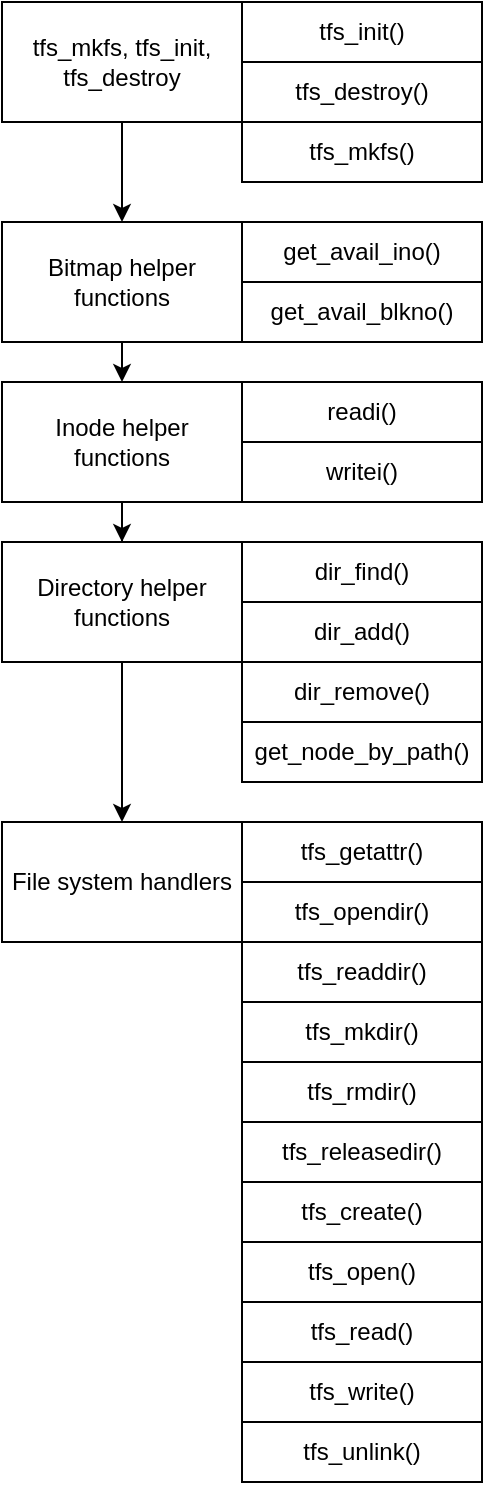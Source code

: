 <mxfile>
    <diagram id="OXVlFemsFscIXyeCUECc" name="Page-1">
        <mxGraphModel dx="438" dy="681" grid="1" gridSize="10" guides="1" tooltips="1" connect="1" arrows="1" fold="1" page="1" pageScale="1" pageWidth="850" pageHeight="1100" math="0" shadow="0">
            <root>
                <mxCell id="0"/>
                <mxCell id="1" parent="0"/>
                <mxCell id="6" style="edgeStyle=orthogonalEdgeStyle;rounded=0;orthogonalLoop=1;jettySize=auto;html=1;entryX=0.5;entryY=0;entryDx=0;entryDy=0;" edge="1" parent="1" source="4" target="5">
                    <mxGeometry relative="1" as="geometry"/>
                </mxCell>
                <mxCell id="4" value="tfs_mkfs, tfs_init, tfs_destroy" style="whiteSpace=wrap;html=1;" vertex="1" parent="1">
                    <mxGeometry x="140" y="40" width="120" height="60" as="geometry"/>
                </mxCell>
                <mxCell id="50" style="edgeStyle=orthogonalEdgeStyle;rounded=0;orthogonalLoop=1;jettySize=auto;html=1;exitX=0.5;exitY=1;exitDx=0;exitDy=0;entryX=0.5;entryY=0;entryDx=0;entryDy=0;" edge="1" parent="1" source="5" target="11">
                    <mxGeometry relative="1" as="geometry"/>
                </mxCell>
                <mxCell id="5" value="Bitmap helper functions" style="whiteSpace=wrap;html=1;" vertex="1" parent="1">
                    <mxGeometry x="140" y="150" width="120" height="60" as="geometry"/>
                </mxCell>
                <mxCell id="9" style="edgeStyle=orthogonalEdgeStyle;rounded=0;orthogonalLoop=1;jettySize=auto;html=1;exitX=0.5;exitY=1;exitDx=0;exitDy=0;entryX=0.5;entryY=0;entryDx=0;entryDy=0;" edge="1" parent="1" source="7" target="8">
                    <mxGeometry relative="1" as="geometry"/>
                </mxCell>
                <mxCell id="7" value="Directory helper functions" style="whiteSpace=wrap;html=1;" vertex="1" parent="1">
                    <mxGeometry x="140" y="310" width="120" height="60" as="geometry"/>
                </mxCell>
                <mxCell id="8" value="File system handlers" style="whiteSpace=wrap;html=1;" vertex="1" parent="1">
                    <mxGeometry x="140" y="450" width="120" height="60" as="geometry"/>
                </mxCell>
                <mxCell id="13" style="edgeStyle=orthogonalEdgeStyle;rounded=0;orthogonalLoop=1;jettySize=auto;html=1;exitX=0.5;exitY=1;exitDx=0;exitDy=0;" edge="1" parent="1" source="11" target="7">
                    <mxGeometry relative="1" as="geometry"/>
                </mxCell>
                <mxCell id="19" value="tfs_init()" style="whiteSpace=wrap;html=1;" vertex="1" parent="1">
                    <mxGeometry x="260" y="40" width="120" height="30" as="geometry"/>
                </mxCell>
                <mxCell id="20" value="tfs_destroy()" style="whiteSpace=wrap;html=1;" vertex="1" parent="1">
                    <mxGeometry x="260" y="70" width="120" height="30" as="geometry"/>
                </mxCell>
                <mxCell id="21" value="tfs_getattr()" style="whiteSpace=wrap;html=1;" vertex="1" parent="1">
                    <mxGeometry x="260" y="450" width="120" height="30" as="geometry"/>
                </mxCell>
                <mxCell id="22" value="tfs_opendir()" style="whiteSpace=wrap;html=1;" vertex="1" parent="1">
                    <mxGeometry x="260" y="480" width="120" height="30" as="geometry"/>
                </mxCell>
                <mxCell id="23" value="tfs_readdir()" style="whiteSpace=wrap;html=1;" vertex="1" parent="1">
                    <mxGeometry x="260" y="510" width="120" height="30" as="geometry"/>
                </mxCell>
                <mxCell id="24" value="tfs_mkdir()" style="whiteSpace=wrap;html=1;" vertex="1" parent="1">
                    <mxGeometry x="260" y="540" width="120" height="30" as="geometry"/>
                </mxCell>
                <mxCell id="25" value="tfs_rmdir()" style="whiteSpace=wrap;html=1;" vertex="1" parent="1">
                    <mxGeometry x="260" y="570" width="120" height="30" as="geometry"/>
                </mxCell>
                <mxCell id="26" value="tfs_releasedir()" style="whiteSpace=wrap;html=1;" vertex="1" parent="1">
                    <mxGeometry x="260" y="600" width="120" height="30" as="geometry"/>
                </mxCell>
                <mxCell id="27" value="tfs_create()" style="whiteSpace=wrap;html=1;" vertex="1" parent="1">
                    <mxGeometry x="260" y="630" width="120" height="30" as="geometry"/>
                </mxCell>
                <mxCell id="28" value="tfs_open()" style="whiteSpace=wrap;html=1;" vertex="1" parent="1">
                    <mxGeometry x="260" y="660" width="120" height="30" as="geometry"/>
                </mxCell>
                <mxCell id="29" value="tfs_read()" style="whiteSpace=wrap;html=1;" vertex="1" parent="1">
                    <mxGeometry x="260" y="690" width="120" height="30" as="geometry"/>
                </mxCell>
                <mxCell id="30" value="tfs_write()" style="whiteSpace=wrap;html=1;" vertex="1" parent="1">
                    <mxGeometry x="260" y="720" width="120" height="30" as="geometry"/>
                </mxCell>
                <mxCell id="31" value="tfs_unlink()" style="whiteSpace=wrap;html=1;" vertex="1" parent="1">
                    <mxGeometry x="260" y="750" width="120" height="30" as="geometry"/>
                </mxCell>
                <mxCell id="35" value="get_avail_ino()" style="whiteSpace=wrap;html=1;" vertex="1" parent="1">
                    <mxGeometry x="260" y="150" width="120" height="30" as="geometry"/>
                </mxCell>
                <mxCell id="36" value="get_avail_blkno()" style="whiteSpace=wrap;html=1;" vertex="1" parent="1">
                    <mxGeometry x="260" y="180" width="120" height="30" as="geometry"/>
                </mxCell>
                <mxCell id="37" value="readi()" style="whiteSpace=wrap;html=1;" vertex="1" parent="1">
                    <mxGeometry x="260" y="230" width="120" height="30" as="geometry"/>
                </mxCell>
                <mxCell id="38" value="writei()" style="whiteSpace=wrap;html=1;" vertex="1" parent="1">
                    <mxGeometry x="260" y="260" width="120" height="30" as="geometry"/>
                </mxCell>
                <mxCell id="39" value="dir_find()" style="whiteSpace=wrap;html=1;" vertex="1" parent="1">
                    <mxGeometry x="260" y="310" width="120" height="30" as="geometry"/>
                </mxCell>
                <mxCell id="40" value="dir_add()" style="whiteSpace=wrap;html=1;" vertex="1" parent="1">
                    <mxGeometry x="260" y="340" width="120" height="30" as="geometry"/>
                </mxCell>
                <mxCell id="41" value="dir_remove()" style="whiteSpace=wrap;html=1;" vertex="1" parent="1">
                    <mxGeometry x="260" y="370" width="120" height="30" as="geometry"/>
                </mxCell>
                <mxCell id="42" value="get_node_by_path()" style="whiteSpace=wrap;html=1;" vertex="1" parent="1">
                    <mxGeometry x="260" y="400" width="120" height="30" as="geometry"/>
                </mxCell>
                <mxCell id="43" value="tfs_mkfs()" style="whiteSpace=wrap;html=1;" vertex="1" parent="1">
                    <mxGeometry x="260" y="100" width="120" height="30" as="geometry"/>
                </mxCell>
                <mxCell id="11" value="Inode helper functions" style="whiteSpace=wrap;html=1;" vertex="1" parent="1">
                    <mxGeometry x="140" y="230" width="120" height="60" as="geometry"/>
                </mxCell>
            </root>
        </mxGraphModel>
    </diagram>
</mxfile>
